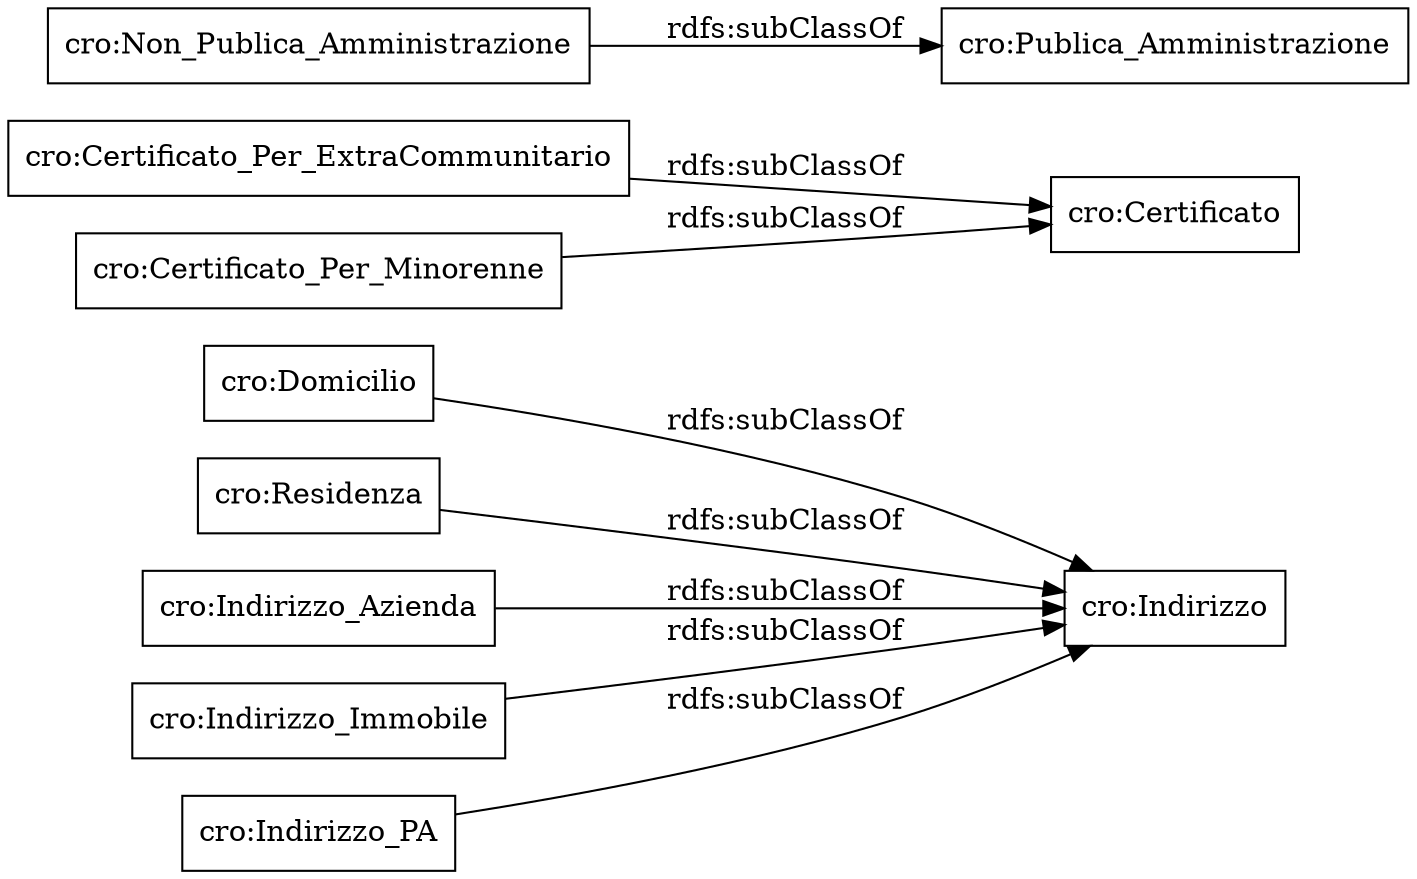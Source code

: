 digraph ar2dtool_diagram { 
rankdir=LR;
size="1000"
node [shape = rectangle, color="black"]; "cro:Domicilio" "cro:Certificato" "cro:Residenza" "cro:Certificato_Per_ExtraCommunitario" "cro:Non_Publica_Amministrazione" "cro:Indirizzo_Azienda" "cro:Indirizzo_Immobile" "cro:Certificato_Per_Minorenne" "cro:Indirizzo" "cro:Indirizzo_PA" "cro:Publica_Amministrazione" ; /*classes style*/
	"cro:Non_Publica_Amministrazione" -> "cro:Publica_Amministrazione" [ label = "rdfs:subClassOf" ];
	"cro:Certificato_Per_Minorenne" -> "cro:Certificato" [ label = "rdfs:subClassOf" ];
	"cro:Indirizzo_Azienda" -> "cro:Indirizzo" [ label = "rdfs:subClassOf" ];
	"cro:Certificato_Per_ExtraCommunitario" -> "cro:Certificato" [ label = "rdfs:subClassOf" ];
	"cro:Residenza" -> "cro:Indirizzo" [ label = "rdfs:subClassOf" ];
	"cro:Domicilio" -> "cro:Indirizzo" [ label = "rdfs:subClassOf" ];
	"cro:Indirizzo_PA" -> "cro:Indirizzo" [ label = "rdfs:subClassOf" ];
	"cro:Indirizzo_Immobile" -> "cro:Indirizzo" [ label = "rdfs:subClassOf" ];

}
